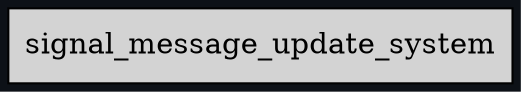 digraph "" {
	"compound"="true";
	"splines"="spline";
	"rankdir"="LR";
	"bgcolor"="#0d1117";
	"fontname"="Helvetica";
	"nodesep"="0.15";
	edge ["penwidth"="2"];
	node ["shape"="box", "style"="filled"];
	"node_System(SystemKey(1v1))" ["label"="signal_message_update_system", "tooltip"="bevy_ecs::message::update::signal_message_update_system"]
}
